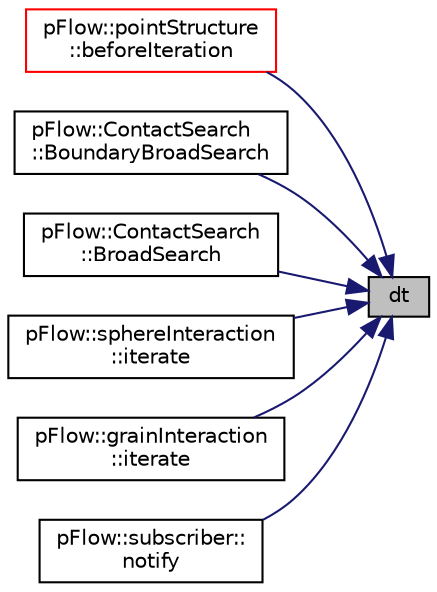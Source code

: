 digraph "dt"
{
 // LATEX_PDF_SIZE
  edge [fontname="Helvetica",fontsize="10",labelfontname="Helvetica",labelfontsize="10"];
  node [fontname="Helvetica",fontsize="10",shape=record];
  rankdir="RL";
  Node1 [label="dt",height=0.2,width=0.4,color="black", fillcolor="grey75", style="filled", fontcolor="black",tooltip=" "];
  Node1 -> Node2 [dir="back",color="midnightblue",fontsize="10",style="solid",fontname="Helvetica"];
  Node2 [label="pFlow::pointStructure\l::beforeIteration",height=0.2,width=0.4,color="red", fillcolor="white", style="filled",URL="$classpFlow_1_1pointStructure.html#ada71b97666fe3f66b31690bf12633c32",tooltip="In the time loop before iterate."];
  Node1 -> Node4 [dir="back",color="midnightblue",fontsize="10",style="solid",fontname="Helvetica"];
  Node4 [label="pFlow::ContactSearch\l::BoundaryBroadSearch",height=0.2,width=0.4,color="black", fillcolor="white", style="filled",URL="$classpFlow_1_1ContactSearch.html#ab03a6396d06d64e1360bae7b31b221cf",tooltip=" "];
  Node1 -> Node5 [dir="back",color="midnightblue",fontsize="10",style="solid",fontname="Helvetica"];
  Node5 [label="pFlow::ContactSearch\l::BroadSearch",height=0.2,width=0.4,color="black", fillcolor="white", style="filled",URL="$classpFlow_1_1ContactSearch.html#a9b8b797bb562937bc89d63a074331a7b",tooltip=" "];
  Node1 -> Node6 [dir="back",color="midnightblue",fontsize="10",style="solid",fontname="Helvetica"];
  Node6 [label="pFlow::sphereInteraction\l::iterate",height=0.2,width=0.4,color="black", fillcolor="white", style="filled",URL="$classpFlow_1_1sphereInteraction.html#afa767bddda52eb71cea18f755e17d559",tooltip="This is called in time loop."];
  Node1 -> Node7 [dir="back",color="midnightblue",fontsize="10",style="solid",fontname="Helvetica"];
  Node7 [label="pFlow::grainInteraction\l::iterate",height=0.2,width=0.4,color="black", fillcolor="white", style="filled",URL="$classpFlow_1_1grainInteraction.html#afa767bddda52eb71cea18f755e17d559",tooltip="This is called in time loop."];
  Node1 -> Node8 [dir="back",color="midnightblue",fontsize="10",style="solid",fontname="Helvetica"];
  Node8 [label="pFlow::subscriber::\lnotify",height=0.2,width=0.4,color="black", fillcolor="white", style="filled",URL="$classpFlow_1_1subscriber.html#a98ff069756cfb787343d514964116024",tooltip=" "];
}
